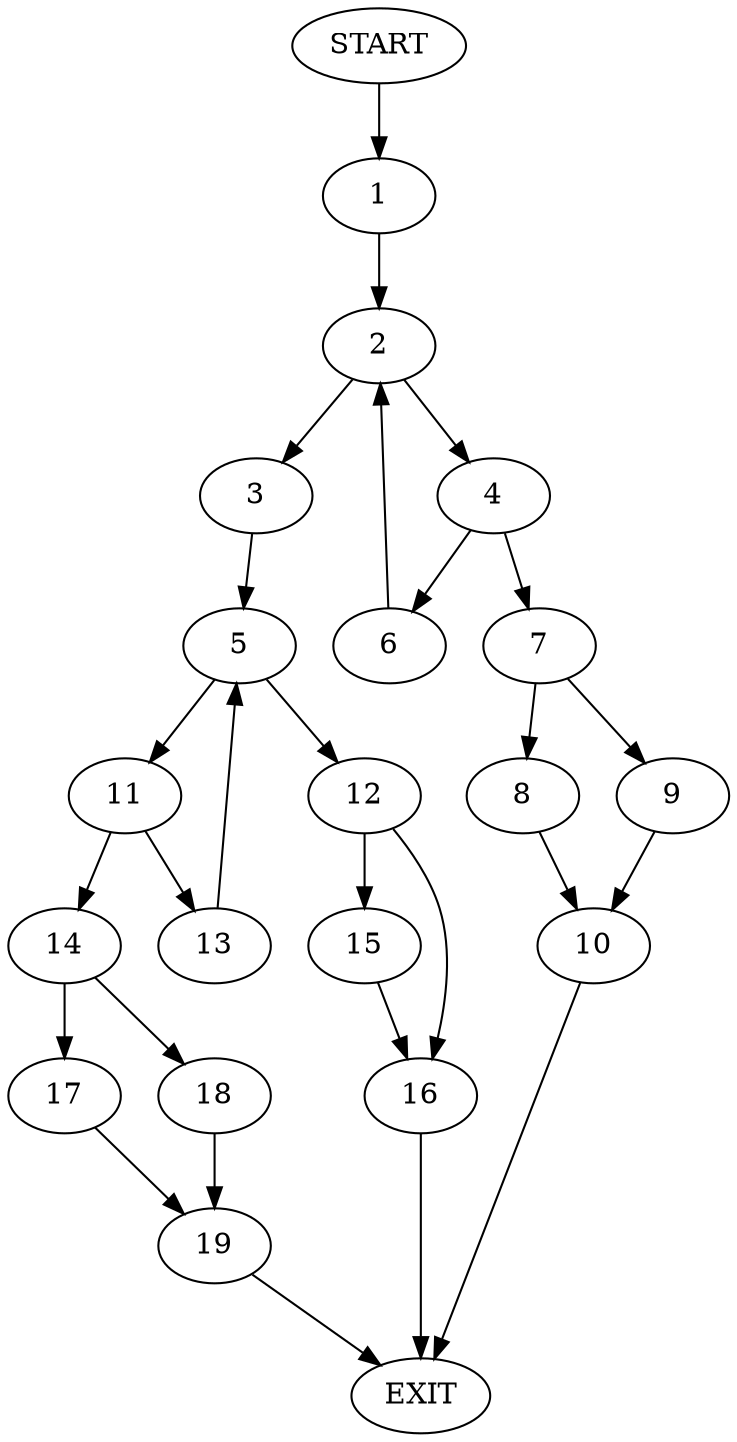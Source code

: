 digraph {
0 [label="START"]
20 [label="EXIT"]
0 -> 1
1 -> 2
2 -> 3
2 -> 4
3 -> 5
4 -> 6
4 -> 7
7 -> 8
7 -> 9
6 -> 2
9 -> 10
8 -> 10
10 -> 20
5 -> 11
5 -> 12
11 -> 13
11 -> 14
12 -> 15
12 -> 16
14 -> 17
14 -> 18
13 -> 5
17 -> 19
18 -> 19
19 -> 20
15 -> 16
16 -> 20
}

